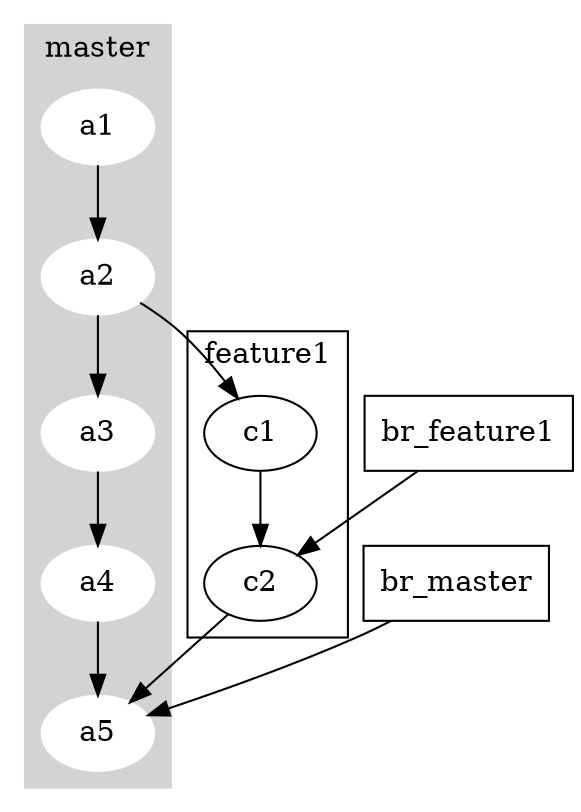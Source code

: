 digraph example {
  subgraph {
    rankdir = "LR"
    subgraph clusterfeature1 {
      rankdir = "TB"
      label = "feature1";
      c1 -> c2;
    }

    br_feature1 [shape=rectangle];

    br_feature1 -> c2;
  }

  subgraph {
    rankdir = "LR"
    subgraph clustermaster {
      rankdir = "TB"
      node [style=filled,color=white];
      style=filled;
      color=lightgrey;
      a1 -> a2 -> a3 -> a4 -> a5;
      label = "master";
    }

    br_master [shape=rectangle];

    br_master -> a5;
  }

  a2 -> c1;
  c2 -> a5;




}

